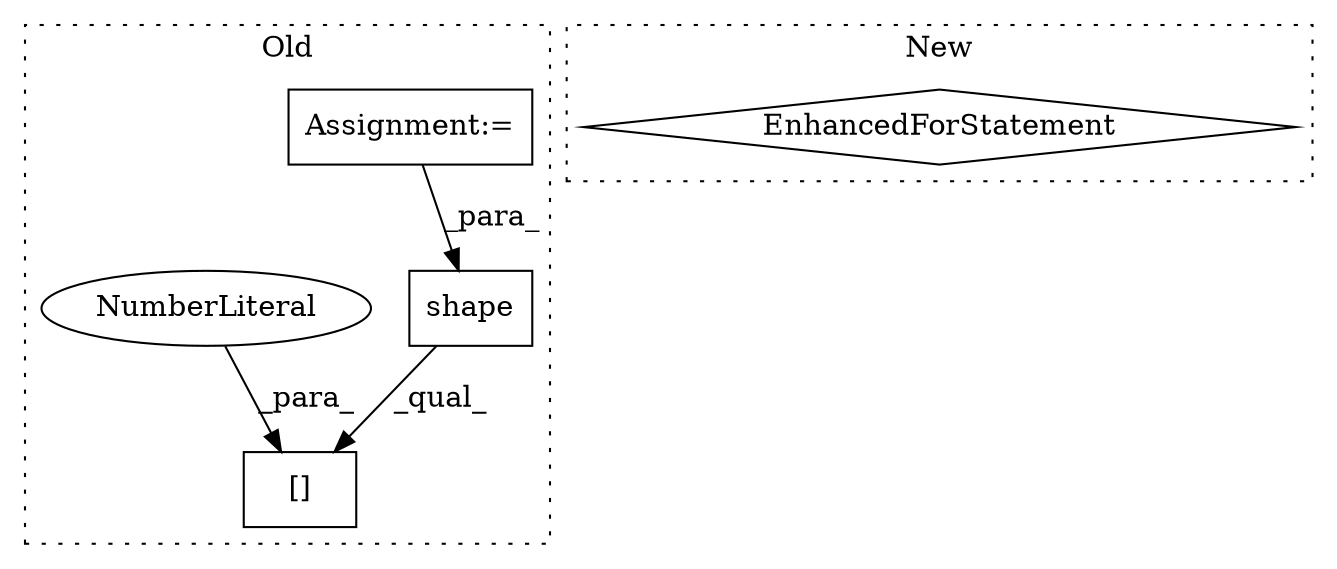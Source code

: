 digraph G {
subgraph cluster0 {
1 [label="shape" a="32" s="6260,6272" l="6,1" shape="box"];
3 [label="Assignment:=" a="7" s="5494" l="1" shape="box"];
4 [label="[]" a="2" s="6254,6275" l="20,1" shape="box"];
5 [label="NumberLiteral" a="34" s="6274" l="1" shape="ellipse"];
label = "Old";
style="dotted";
}
subgraph cluster1 {
2 [label="EnhancedForStatement" a="70" s="5467,5547" l="57,2" shape="diamond"];
label = "New";
style="dotted";
}
1 -> 4 [label="_qual_"];
3 -> 1 [label="_para_"];
5 -> 4 [label="_para_"];
}